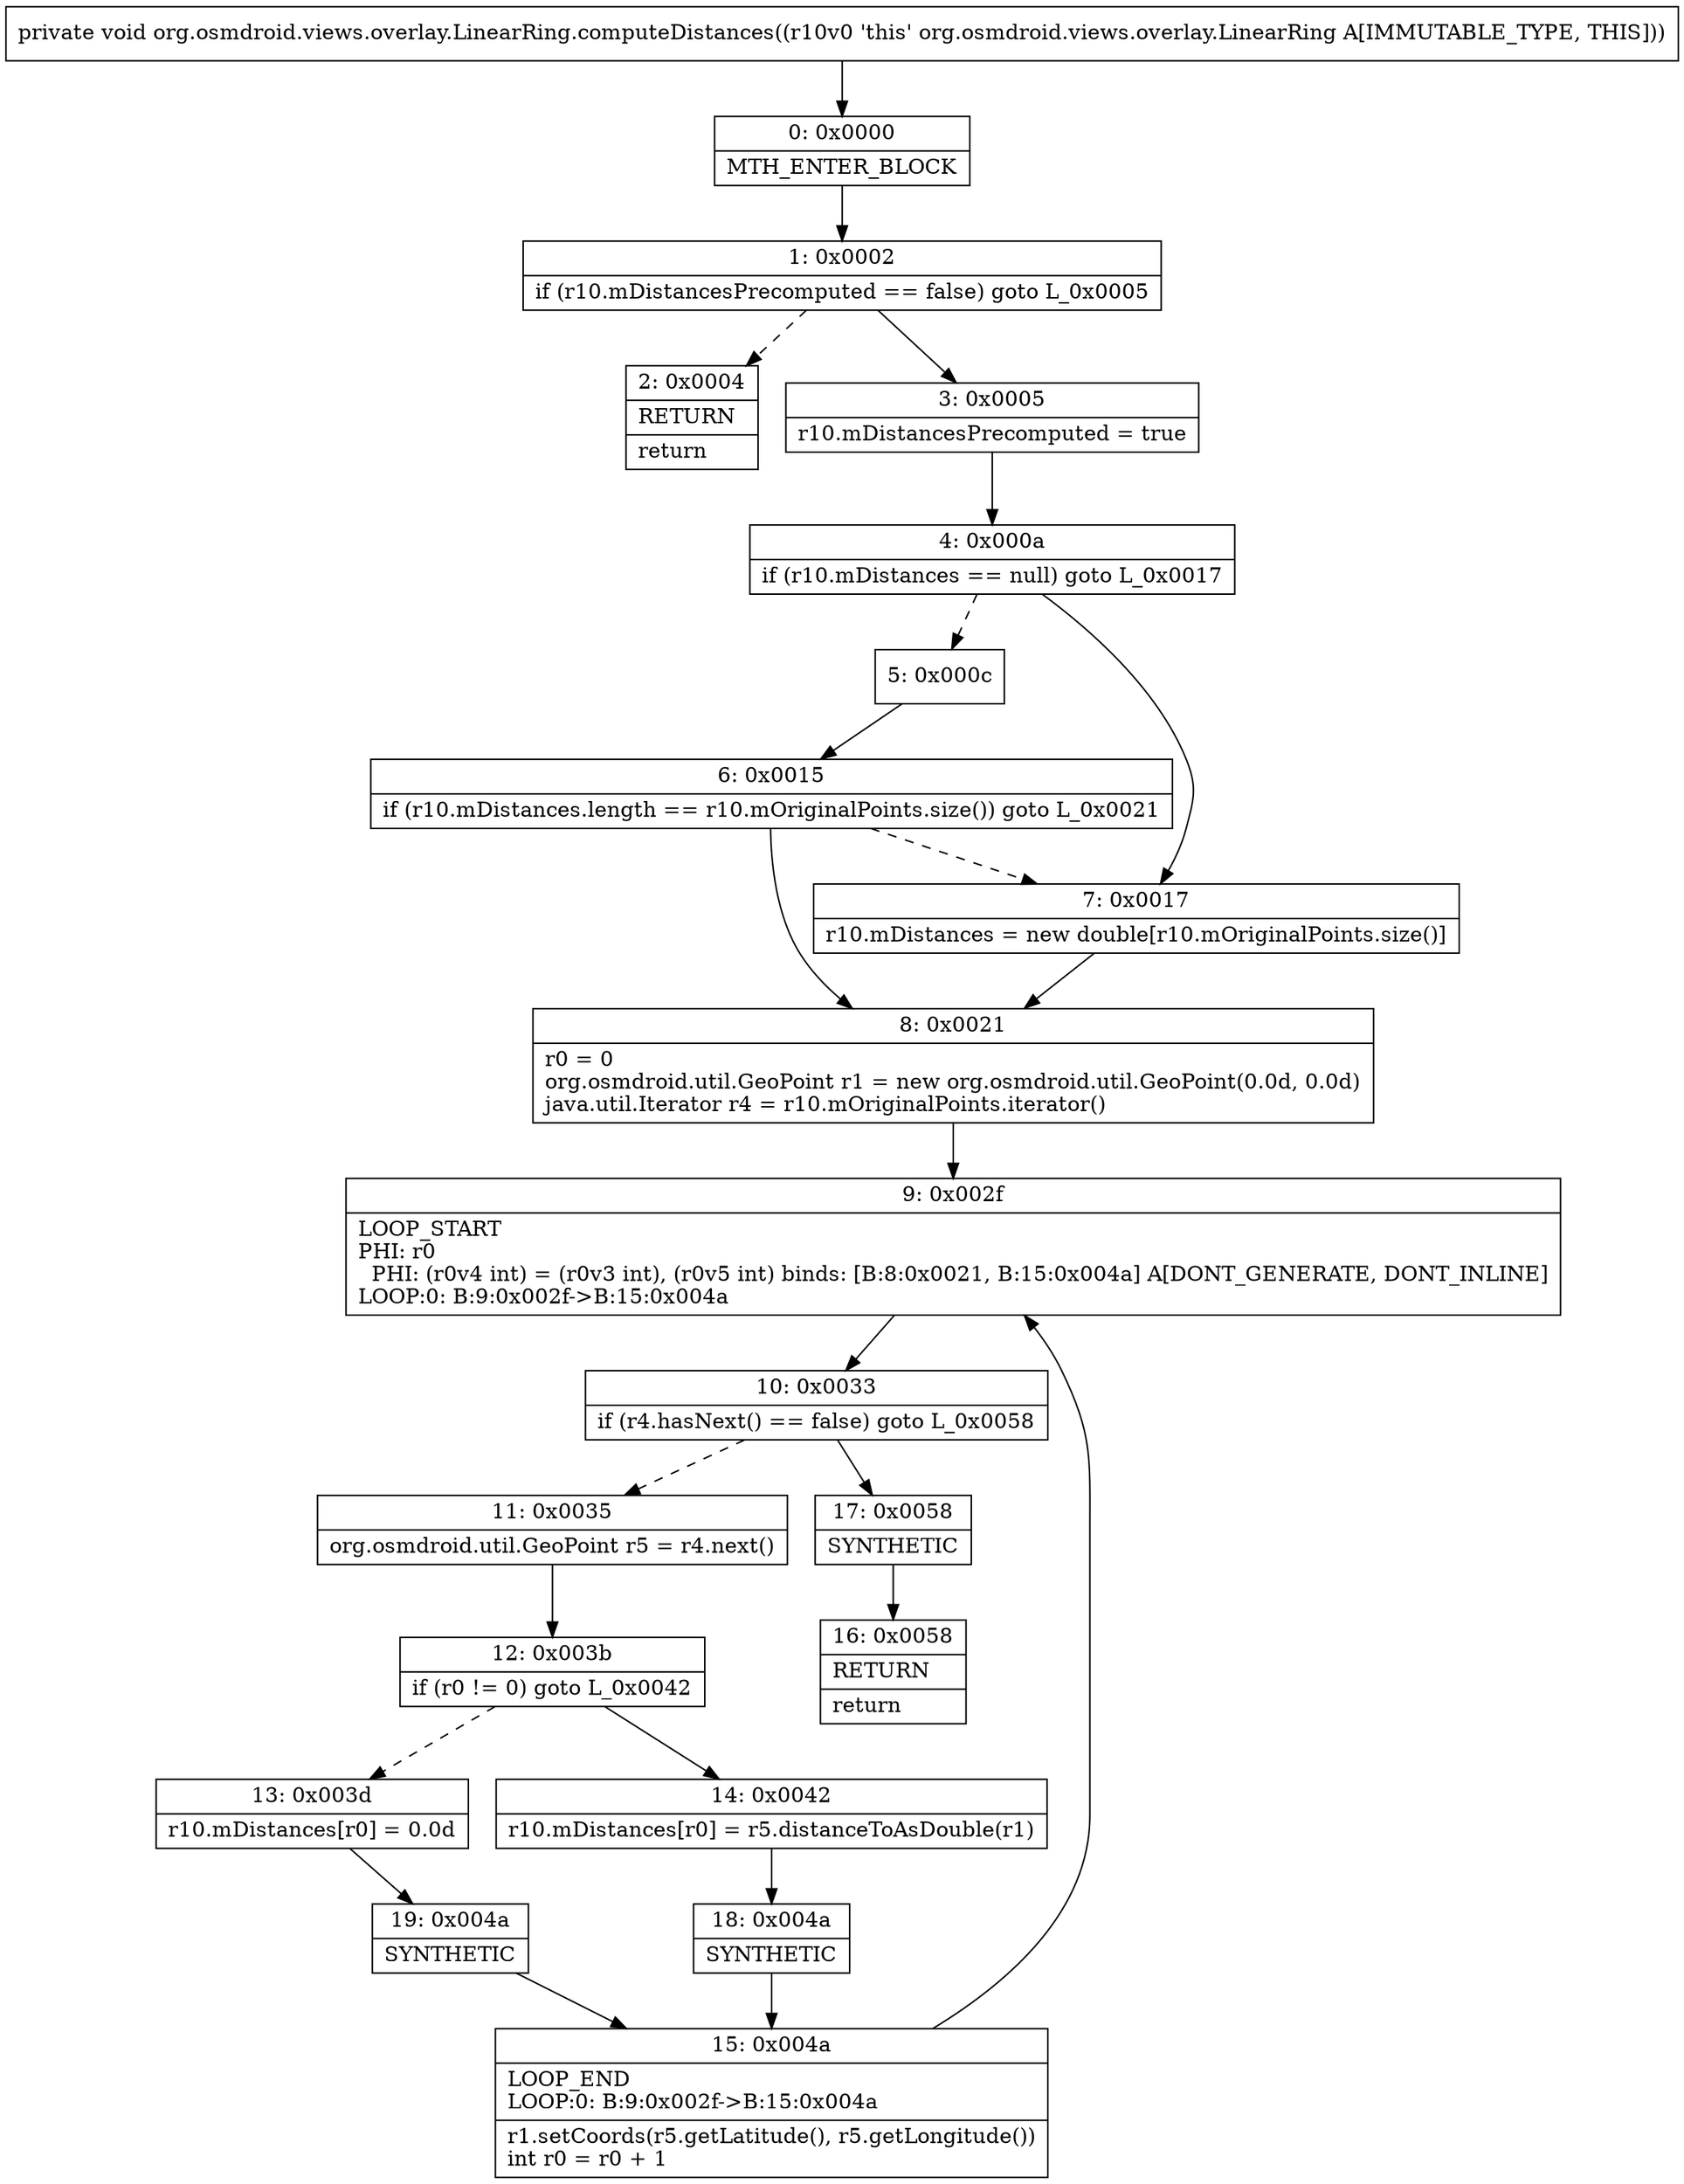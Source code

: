 digraph "CFG fororg.osmdroid.views.overlay.LinearRing.computeDistances()V" {
Node_0 [shape=record,label="{0\:\ 0x0000|MTH_ENTER_BLOCK\l}"];
Node_1 [shape=record,label="{1\:\ 0x0002|if (r10.mDistancesPrecomputed == false) goto L_0x0005\l}"];
Node_2 [shape=record,label="{2\:\ 0x0004|RETURN\l|return\l}"];
Node_3 [shape=record,label="{3\:\ 0x0005|r10.mDistancesPrecomputed = true\l}"];
Node_4 [shape=record,label="{4\:\ 0x000a|if (r10.mDistances == null) goto L_0x0017\l}"];
Node_5 [shape=record,label="{5\:\ 0x000c}"];
Node_6 [shape=record,label="{6\:\ 0x0015|if (r10.mDistances.length == r10.mOriginalPoints.size()) goto L_0x0021\l}"];
Node_7 [shape=record,label="{7\:\ 0x0017|r10.mDistances = new double[r10.mOriginalPoints.size()]\l}"];
Node_8 [shape=record,label="{8\:\ 0x0021|r0 = 0\lorg.osmdroid.util.GeoPoint r1 = new org.osmdroid.util.GeoPoint(0.0d, 0.0d)\ljava.util.Iterator r4 = r10.mOriginalPoints.iterator()\l}"];
Node_9 [shape=record,label="{9\:\ 0x002f|LOOP_START\lPHI: r0 \l  PHI: (r0v4 int) = (r0v3 int), (r0v5 int) binds: [B:8:0x0021, B:15:0x004a] A[DONT_GENERATE, DONT_INLINE]\lLOOP:0: B:9:0x002f\-\>B:15:0x004a\l}"];
Node_10 [shape=record,label="{10\:\ 0x0033|if (r4.hasNext() == false) goto L_0x0058\l}"];
Node_11 [shape=record,label="{11\:\ 0x0035|org.osmdroid.util.GeoPoint r5 = r4.next()\l}"];
Node_12 [shape=record,label="{12\:\ 0x003b|if (r0 != 0) goto L_0x0042\l}"];
Node_13 [shape=record,label="{13\:\ 0x003d|r10.mDistances[r0] = 0.0d\l}"];
Node_14 [shape=record,label="{14\:\ 0x0042|r10.mDistances[r0] = r5.distanceToAsDouble(r1)\l}"];
Node_15 [shape=record,label="{15\:\ 0x004a|LOOP_END\lLOOP:0: B:9:0x002f\-\>B:15:0x004a\l|r1.setCoords(r5.getLatitude(), r5.getLongitude())\lint r0 = r0 + 1\l}"];
Node_16 [shape=record,label="{16\:\ 0x0058|RETURN\l|return\l}"];
Node_17 [shape=record,label="{17\:\ 0x0058|SYNTHETIC\l}"];
Node_18 [shape=record,label="{18\:\ 0x004a|SYNTHETIC\l}"];
Node_19 [shape=record,label="{19\:\ 0x004a|SYNTHETIC\l}"];
MethodNode[shape=record,label="{private void org.osmdroid.views.overlay.LinearRing.computeDistances((r10v0 'this' org.osmdroid.views.overlay.LinearRing A[IMMUTABLE_TYPE, THIS])) }"];
MethodNode -> Node_0;
Node_0 -> Node_1;
Node_1 -> Node_2[style=dashed];
Node_1 -> Node_3;
Node_3 -> Node_4;
Node_4 -> Node_5[style=dashed];
Node_4 -> Node_7;
Node_5 -> Node_6;
Node_6 -> Node_7[style=dashed];
Node_6 -> Node_8;
Node_7 -> Node_8;
Node_8 -> Node_9;
Node_9 -> Node_10;
Node_10 -> Node_11[style=dashed];
Node_10 -> Node_17;
Node_11 -> Node_12;
Node_12 -> Node_13[style=dashed];
Node_12 -> Node_14;
Node_13 -> Node_19;
Node_14 -> Node_18;
Node_15 -> Node_9;
Node_17 -> Node_16;
Node_18 -> Node_15;
Node_19 -> Node_15;
}

